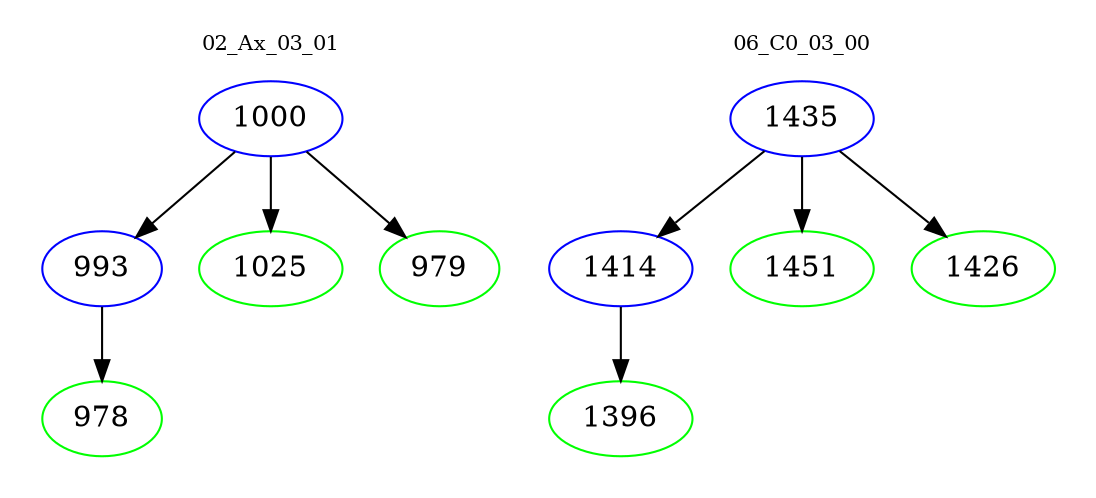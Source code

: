 digraph{
subgraph cluster_0 {
color = white
label = "02_Ax_03_01";
fontsize=10;
T0_1000 [label="1000", color="blue"]
T0_1000 -> T0_993 [color="black"]
T0_993 [label="993", color="blue"]
T0_993 -> T0_978 [color="black"]
T0_978 [label="978", color="green"]
T0_1000 -> T0_1025 [color="black"]
T0_1025 [label="1025", color="green"]
T0_1000 -> T0_979 [color="black"]
T0_979 [label="979", color="green"]
}
subgraph cluster_1 {
color = white
label = "06_C0_03_00";
fontsize=10;
T1_1435 [label="1435", color="blue"]
T1_1435 -> T1_1414 [color="black"]
T1_1414 [label="1414", color="blue"]
T1_1414 -> T1_1396 [color="black"]
T1_1396 [label="1396", color="green"]
T1_1435 -> T1_1451 [color="black"]
T1_1451 [label="1451", color="green"]
T1_1435 -> T1_1426 [color="black"]
T1_1426 [label="1426", color="green"]
}
}
